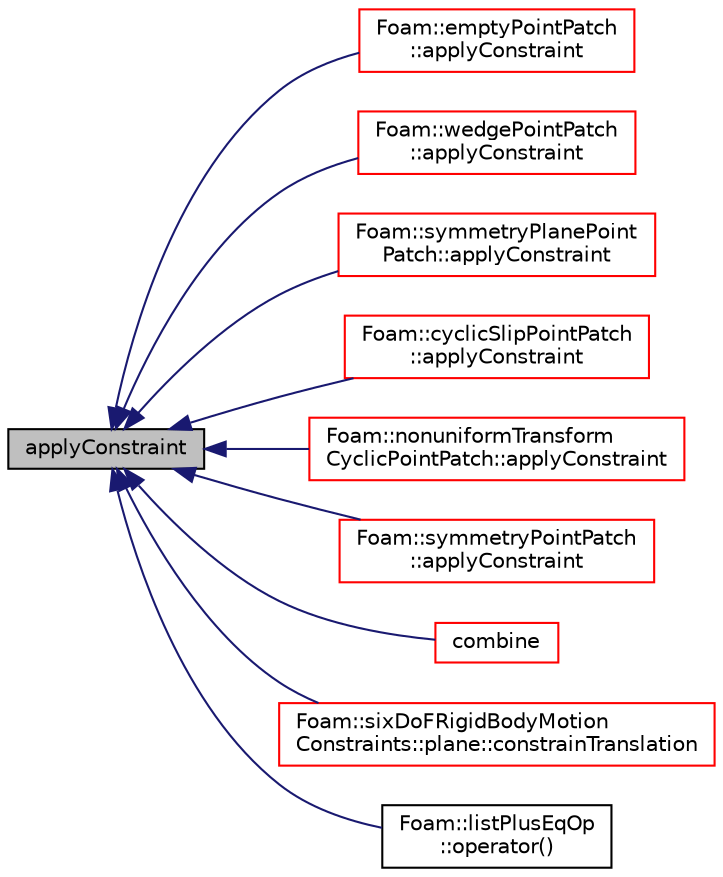 digraph "applyConstraint"
{
  bgcolor="transparent";
  edge [fontname="Helvetica",fontsize="10",labelfontname="Helvetica",labelfontsize="10"];
  node [fontname="Helvetica",fontsize="10",shape=record];
  rankdir="LR";
  Node1 [label="applyConstraint",height=0.2,width=0.4,color="black", fillcolor="grey75", style="filled", fontcolor="black"];
  Node1 -> Node2 [dir="back",color="midnightblue",fontsize="10",style="solid",fontname="Helvetica"];
  Node2 [label="Foam::emptyPointPatch\l::applyConstraint",height=0.2,width=0.4,color="red",URL="$a00638.html#ac0063e7d07d55e23bc495269a43121fa",tooltip="Accumulate the effect of constraint direction of this patch. "];
  Node1 -> Node3 [dir="back",color="midnightblue",fontsize="10",style="solid",fontname="Helvetica"];
  Node3 [label="Foam::wedgePointPatch\l::applyConstraint",height=0.2,width=0.4,color="red",URL="$a02975.html#ac0063e7d07d55e23bc495269a43121fa",tooltip="Accumulate the effect of constraint direction of this patch. "];
  Node1 -> Node4 [dir="back",color="midnightblue",fontsize="10",style="solid",fontname="Helvetica"];
  Node4 [label="Foam::symmetryPlanePoint\lPatch::applyConstraint",height=0.2,width=0.4,color="red",URL="$a02619.html#ac0063e7d07d55e23bc495269a43121fa",tooltip="Accumulate the effect of constraint direction of this patch. "];
  Node1 -> Node5 [dir="back",color="midnightblue",fontsize="10",style="solid",fontname="Helvetica"];
  Node5 [label="Foam::cyclicSlipPointPatch\l::applyConstraint",height=0.2,width=0.4,color="red",URL="$a00494.html#ac0063e7d07d55e23bc495269a43121fa",tooltip="Accumulate the effect of constraint direction of this patch. "];
  Node1 -> Node6 [dir="back",color="midnightblue",fontsize="10",style="solid",fontname="Helvetica"];
  Node6 [label="Foam::nonuniformTransform\lCyclicPointPatch::applyConstraint",height=0.2,width=0.4,color="red",URL="$a01670.html#ac0063e7d07d55e23bc495269a43121fa",tooltip="Accumulate the effect of constraint direction of this patch. "];
  Node1 -> Node7 [dir="back",color="midnightblue",fontsize="10",style="solid",fontname="Helvetica"];
  Node7 [label="Foam::symmetryPointPatch\l::applyConstraint",height=0.2,width=0.4,color="red",URL="$a02622.html#ac0063e7d07d55e23bc495269a43121fa",tooltip="Accumulate the effect of constraint direction of this patch. "];
  Node1 -> Node8 [dir="back",color="midnightblue",fontsize="10",style="solid",fontname="Helvetica"];
  Node8 [label="combine",height=0.2,width=0.4,color="red",URL="$a01913.html#a095efd16d47ddb55e30cbadf5489777a",tooltip="Combine constraints. "];
  Node1 -> Node9 [dir="back",color="midnightblue",fontsize="10",style="solid",fontname="Helvetica"];
  Node9 [label="Foam::sixDoFRigidBodyMotion\lConstraints::plane::constrainTranslation",height=0.2,width=0.4,color="red",URL="$a01898.html#aa22b8c9b9329b5048112f873d1ea0f6d",tooltip="Apply and accumulate translational constraints. "];
  Node1 -> Node10 [dir="back",color="midnightblue",fontsize="10",style="solid",fontname="Helvetica"];
  Node10 [label="Foam::listPlusEqOp\l::operator()",height=0.2,width=0.4,color="black",URL="$a01402.html#ae4420a9fd791f5ab9ebad1a3150ba899"];
}
